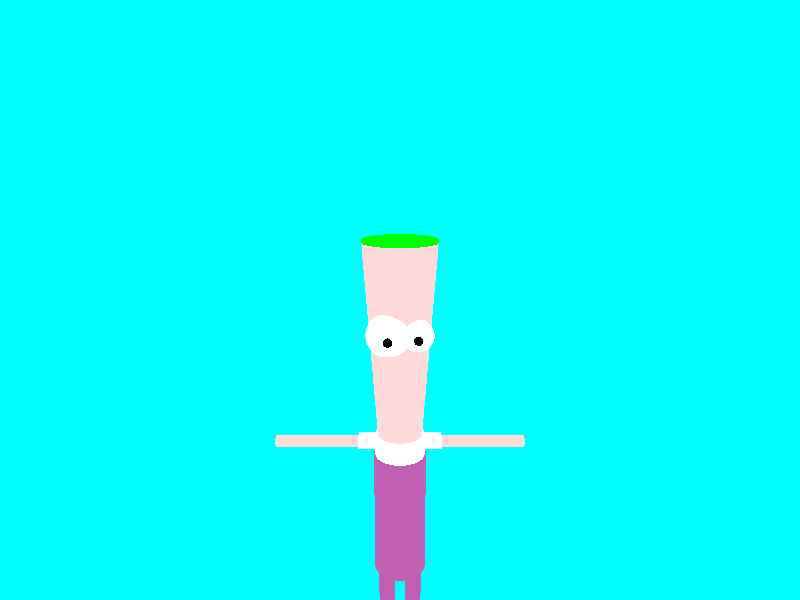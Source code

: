 #include "colors.inc"
#include "stones.inc"
#include "textures.inc"
#include "shapes.inc"
#include "metals.inc"
#include "woods.inc"

#declare c = <0,0,0>;

//Debugging variables                            
#declare camera_left_side = <-15,-1,0>;
#declare camera_right_side = <10,-1,0>;
#declare camera_center_side = <0,10,-20>;
#declare camera_up_side = <0,20,0>;

//Physiognomy
#declare head_size = 7;
#declare body_size = 5.5;

//Face factions positions variables
#declare face_up_position = c+<0,head_size,0>;
#declare face_down_position = c;
#declare radius_up_face = 1.3;
#declare radius_down_face = 0.8;
#declare right_eye_position = c+<0.6,4,-0.9>;
#declare left_eye_position = c+<-0.4,4,-0.9>;
#declare eye_radius = 0.75;
#declare nose_position_corner1 = left_eye_position+<-0.3,-2,-1>;
#declare nose_position_corner2 = right_eye_position+<0.1,-0.6,0>;
#declare base_hair_position = face_up_position+<0,0.1,0>;

//Body position variables
#declare body_up_position = face_down_position;
#declare body_down_position = body_up_position+<0,-body_size,0>;
#declare arm_size = 4;                                                 
#declare arm_radius = 0.2;
#declare arm_left_up_position = body_up_position+<-0.5, -0.3, 0>;
#declare arm_left_down_position = arm_left_up_position+<-arm_size,0,0>;
#declare arm_right_up_position = body_up_position+<0.5,-0.3,0>;
#declare leg_size = 3;
#declare leg_radius = 0.2;
#declare arm_right_down_position = arm_right_up_position+<arm_size,0,0>;
#declare leg_left_up_position = body_down_position+<-0.5,0,0>;
#declare leg_left_down_position = leg_left_up_position+<0,-leg_size,0>;
#declare leg_right_up_position = body_down_position+<0.5,0,0>;
#declare leg_right_down_position = leg_right_up_position+<0,-leg_size,0>;


//Color variables
#declare skin_color = color rgb< 1, 0.5, 0.5>*1.4;

camera{
    location camera_center_side
    look_at<0,5,0>
}

light_source{
    <0,10,-23>,
    color White
}

background{color Cyan}

union{       

    //Ferb's head base
    cone{
        face_up_position,radius_up_face
        face_down_position, radius_down_face
        texture{
            pigment{color rgb< 1, 0.5, 0.5>*1.4}
        }
    }
  
    union{
    
        //Right eye
        sphere{
            right_eye_position
            eye_radius-0.2
            pigment {White}
        }
        
        sphere{
            right_eye_position+<0,0,-0.6>
            eye_radius-0.6
            pigment{Black}
        }
    
    }
    //Left eye
    union{
        
        sphere{
            left_eye_position
            eye_radius
            pigment{White}
        
        }
        
        sphere{
            left_eye_position+<0,0,-0.8>
            eye_radius-0.6
            pigment{Black}
        } 
    }
    
    //Nose
    box{
        nose_position_corner1
        nose_position_corner2
        texture{
            pigment{skin_color}
        }
           
    }    
    //body
    union{            
        cylinder{
            body_up_position,
            body_down_position,
            radius_down_face+0.1
            texture{
                pigment{White}
            }
        }
        cylinder{
            body_up_position+<0,-0.8,0>
            body_down_position
            radius_down_face+0.15
            texture{
                pigment{DarkPurple}
            }
        }
    }
    
    //Hair
    union{
    
        cylinder{
            face_up_position,
            base_hair_position,
            radius_up_face
            pigment{color Green}
        }
    }
    union{
        //Left arm
        cylinder{
            arm_left_up_position,
            arm_left_down_position,
            arm_radius
            texture{
                pigment{skin_color}
            }
        }
        
        cylinder{
            arm_left_up_position
            arm_left_down_position+<3,0,0>
            arm_radius+0.1
            texture{
                pigment{White}
            }
        
        }
    }
    union{
        //Right arm
        cylinder{
            arm_right_up_position,
            arm_right_down_position,
            arm_radius
            texture{
                pigment{skin_color}
            }
        }
        cylinder{
            arm_right_up_position,
            arm_right_down_position+<-3,0,0>
            arm_radius+0.1
            texture{
                pigment{White}
            }
        }
    }
    union{
        //Left leg
        cylinder{
            leg_left_up_position,
            leg_left_down_position,
            leg_radius
            texture{
                pigment{skin_color}
            }
        }
        cylinder{
            leg_left_up_position,
            leg_left_down_position+<0,1,0>
            leg_radius+0.1
            texture{
                pigment{DarkPurple}
            }
        
        }
        
    }
    union{
        //Right leg
        cylinder{
            leg_right_up_position,
            leg_right_down_position,
            leg_radius
            texture{
                pigment{skin_color}
            }
        }
        cylinder{
            leg_right_up_position,
            leg_right_down_position+<0,1,0>
            leg_radius+0.1
            texture{
                pigment{DarkPurple}
            }
        }
        
    }
    //right hand
               
               
    //left hand
}
